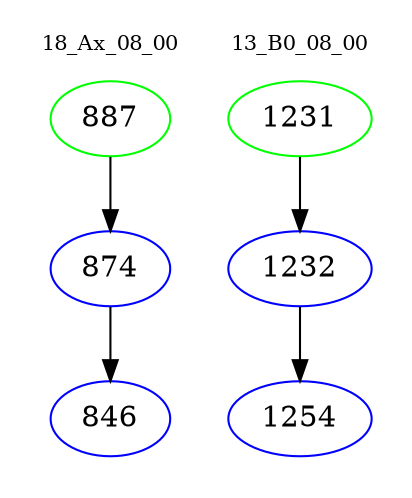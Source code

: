 digraph{
subgraph cluster_0 {
color = white
label = "18_Ax_08_00";
fontsize=10;
T0_887 [label="887", color="green"]
T0_887 -> T0_874 [color="black"]
T0_874 [label="874", color="blue"]
T0_874 -> T0_846 [color="black"]
T0_846 [label="846", color="blue"]
}
subgraph cluster_1 {
color = white
label = "13_B0_08_00";
fontsize=10;
T1_1231 [label="1231", color="green"]
T1_1231 -> T1_1232 [color="black"]
T1_1232 [label="1232", color="blue"]
T1_1232 -> T1_1254 [color="black"]
T1_1254 [label="1254", color="blue"]
}
}
